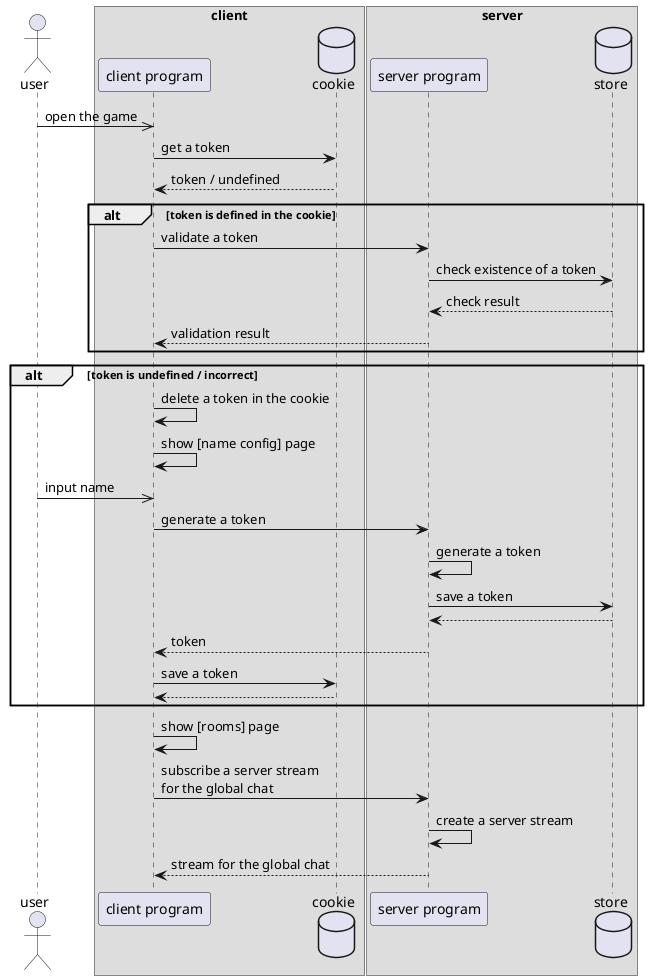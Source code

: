 @startuml login

actor user
box client
    participant "client program" as client
    database cookie
end box

box server
    participant "server program" as server
    database store
end box

user ->> client : open the game
client -> cookie : get a token
cookie --> client : token / undefined

alt token is defined in the cookie
    client -> server : validate a token
    server -> store : check existence of a token
    store --> server : check result
    server --> client : validation result
end

alt token is undefined / incorrect
    client -> client : delete a token in the cookie
    client -> client : show [name config] page
    user ->> client : input name
    client -> server : generate a token
    server -> server : generate a token
    server -> store : save a token
    store --> server
    server --> client : token
    client -> cookie : save a token
    cookie --> client
end
client -> client : show [rooms] page
client -> server : subscribe a server stream\nfor the global chat
server -> server : create a server stream
server --> client : stream for the global chat

@enduml
